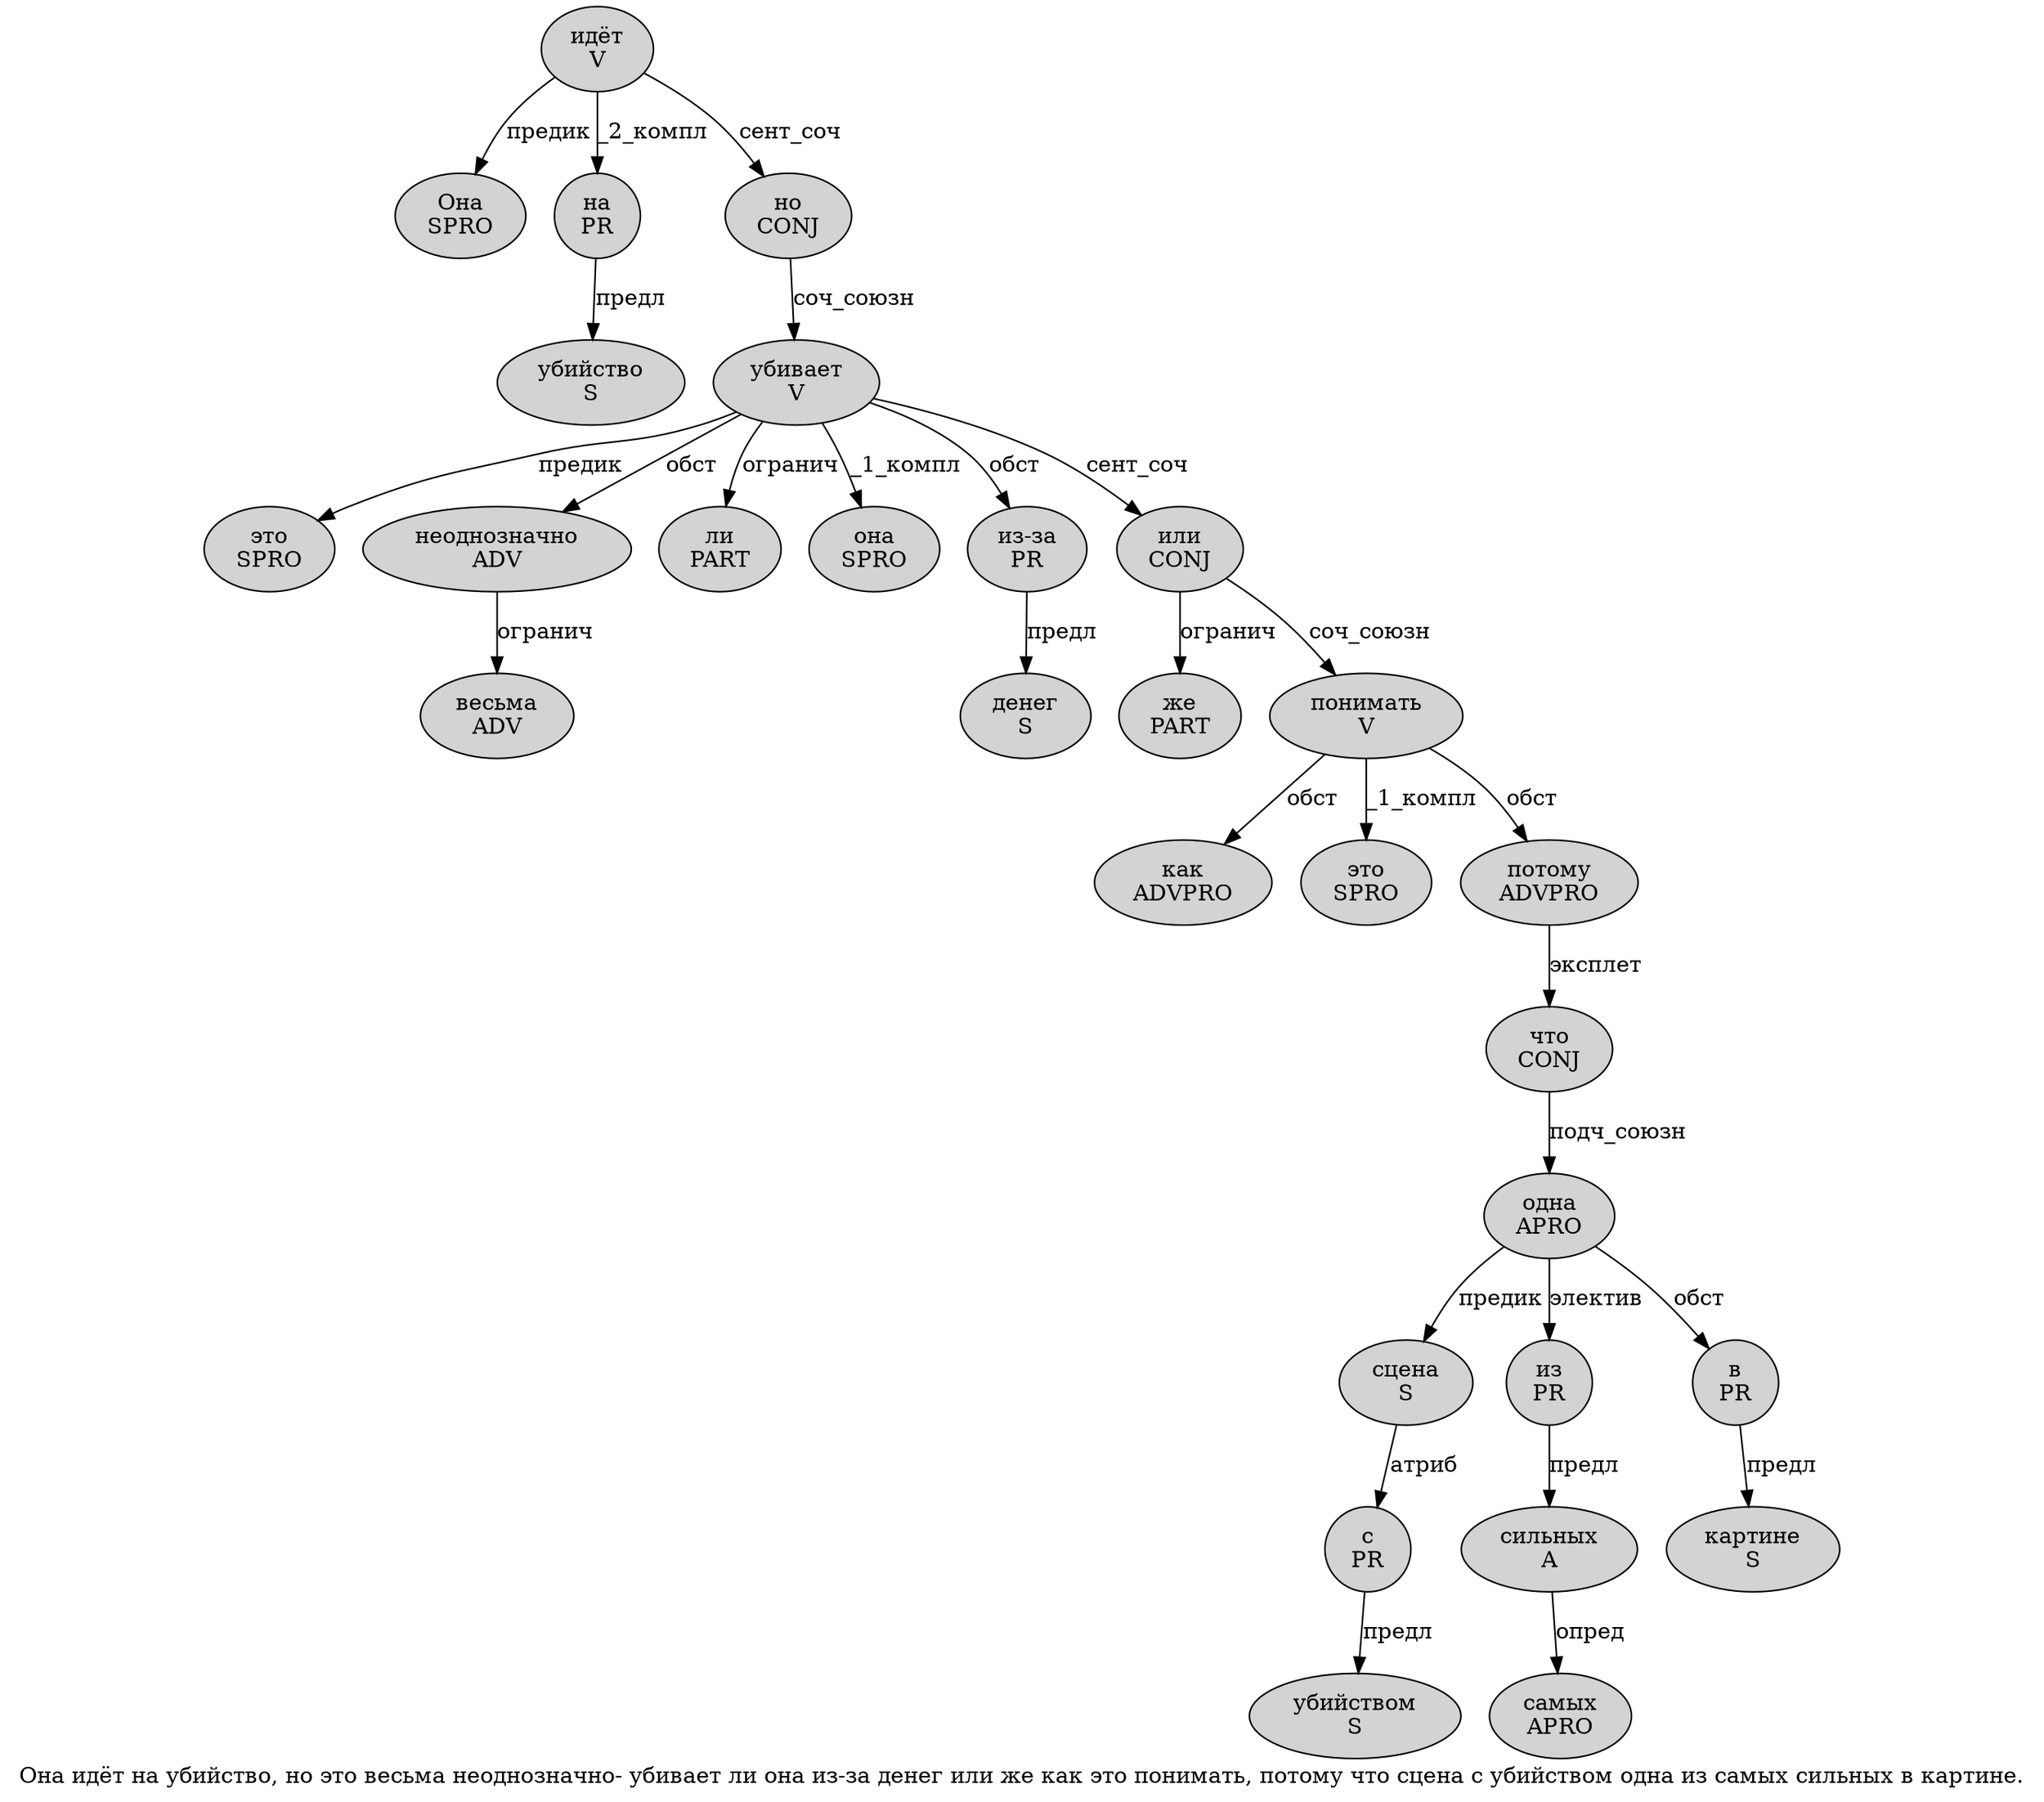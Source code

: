 digraph SENTENCE_1846 {
	graph [label="Она идёт на убийство, но это весьма неоднозначно- убивает ли она из-за денег или же как это понимать, потому что сцена с убийством одна из самых сильных в картине."]
	node [style=filled]
		0 [label="Она
SPRO" color="" fillcolor=lightgray penwidth=1 shape=ellipse]
		1 [label="идёт
V" color="" fillcolor=lightgray penwidth=1 shape=ellipse]
		2 [label="на
PR" color="" fillcolor=lightgray penwidth=1 shape=ellipse]
		3 [label="убийство
S" color="" fillcolor=lightgray penwidth=1 shape=ellipse]
		5 [label="но
CONJ" color="" fillcolor=lightgray penwidth=1 shape=ellipse]
		6 [label="это
SPRO" color="" fillcolor=lightgray penwidth=1 shape=ellipse]
		7 [label="весьма
ADV" color="" fillcolor=lightgray penwidth=1 shape=ellipse]
		8 [label="неоднозначно
ADV" color="" fillcolor=lightgray penwidth=1 shape=ellipse]
		10 [label="убивает
V" color="" fillcolor=lightgray penwidth=1 shape=ellipse]
		11 [label="ли
PART" color="" fillcolor=lightgray penwidth=1 shape=ellipse]
		12 [label="она
SPRO" color="" fillcolor=lightgray penwidth=1 shape=ellipse]
		13 [label="из-за
PR" color="" fillcolor=lightgray penwidth=1 shape=ellipse]
		14 [label="денег
S" color="" fillcolor=lightgray penwidth=1 shape=ellipse]
		15 [label="или
CONJ" color="" fillcolor=lightgray penwidth=1 shape=ellipse]
		16 [label="же
PART" color="" fillcolor=lightgray penwidth=1 shape=ellipse]
		17 [label="как
ADVPRO" color="" fillcolor=lightgray penwidth=1 shape=ellipse]
		18 [label="это
SPRO" color="" fillcolor=lightgray penwidth=1 shape=ellipse]
		19 [label="понимать
V" color="" fillcolor=lightgray penwidth=1 shape=ellipse]
		21 [label="потому
ADVPRO" color="" fillcolor=lightgray penwidth=1 shape=ellipse]
		22 [label="что
CONJ" color="" fillcolor=lightgray penwidth=1 shape=ellipse]
		23 [label="сцена
S" color="" fillcolor=lightgray penwidth=1 shape=ellipse]
		24 [label="с
PR" color="" fillcolor=lightgray penwidth=1 shape=ellipse]
		25 [label="убийством
S" color="" fillcolor=lightgray penwidth=1 shape=ellipse]
		26 [label="одна
APRO" color="" fillcolor=lightgray penwidth=1 shape=ellipse]
		27 [label="из
PR" color="" fillcolor=lightgray penwidth=1 shape=ellipse]
		28 [label="самых
APRO" color="" fillcolor=lightgray penwidth=1 shape=ellipse]
		29 [label="сильных
A" color="" fillcolor=lightgray penwidth=1 shape=ellipse]
		30 [label="в
PR" color="" fillcolor=lightgray penwidth=1 shape=ellipse]
		31 [label="картине
S" color="" fillcolor=lightgray penwidth=1 shape=ellipse]
			1 -> 0 [label="предик"]
			1 -> 2 [label="_2_компл"]
			1 -> 5 [label="сент_соч"]
			29 -> 28 [label="опред"]
			24 -> 25 [label="предл"]
			13 -> 14 [label="предл"]
			8 -> 7 [label="огранич"]
			21 -> 22 [label="эксплет"]
			27 -> 29 [label="предл"]
			22 -> 26 [label="подч_союзн"]
			30 -> 31 [label="предл"]
			5 -> 10 [label="соч_союзн"]
			26 -> 23 [label="предик"]
			26 -> 27 [label="электив"]
			26 -> 30 [label="обст"]
			10 -> 6 [label="предик"]
			10 -> 8 [label="обст"]
			10 -> 11 [label="огранич"]
			10 -> 12 [label="_1_компл"]
			10 -> 13 [label="обст"]
			10 -> 15 [label="сент_соч"]
			19 -> 17 [label="обст"]
			19 -> 18 [label="_1_компл"]
			19 -> 21 [label="обст"]
			15 -> 16 [label="огранич"]
			15 -> 19 [label="соч_союзн"]
			2 -> 3 [label="предл"]
			23 -> 24 [label="атриб"]
}